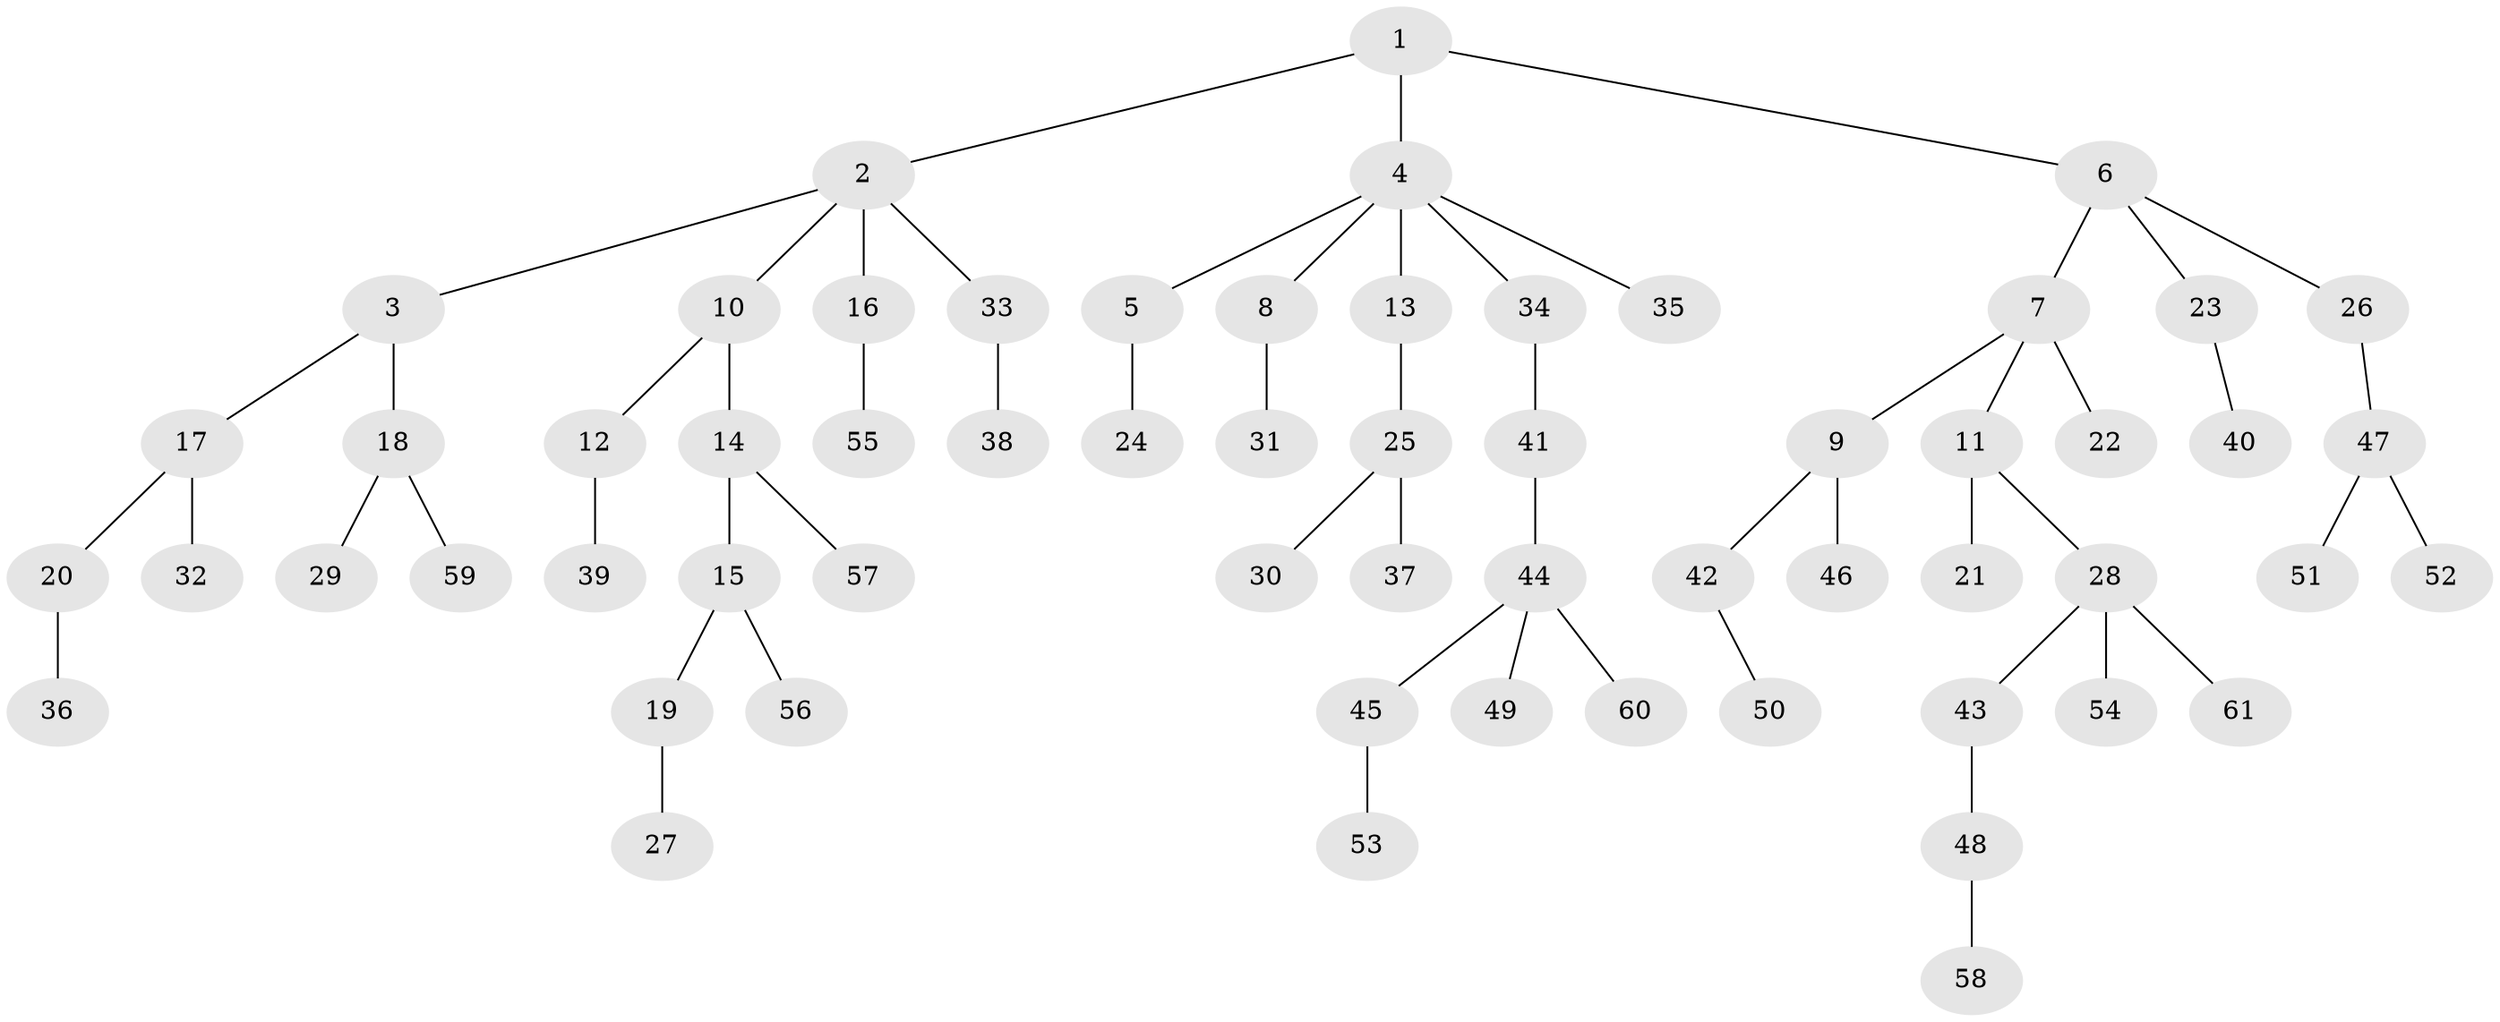 // coarse degree distribution, {3: 0.16216216216216217, 5: 0.05405405405405406, 4: 0.02702702702702703, 2: 0.32432432432432434, 1: 0.43243243243243246}
// Generated by graph-tools (version 1.1) at 2025/37/03/04/25 23:37:29]
// undirected, 61 vertices, 60 edges
graph export_dot {
  node [color=gray90,style=filled];
  1;
  2;
  3;
  4;
  5;
  6;
  7;
  8;
  9;
  10;
  11;
  12;
  13;
  14;
  15;
  16;
  17;
  18;
  19;
  20;
  21;
  22;
  23;
  24;
  25;
  26;
  27;
  28;
  29;
  30;
  31;
  32;
  33;
  34;
  35;
  36;
  37;
  38;
  39;
  40;
  41;
  42;
  43;
  44;
  45;
  46;
  47;
  48;
  49;
  50;
  51;
  52;
  53;
  54;
  55;
  56;
  57;
  58;
  59;
  60;
  61;
  1 -- 2;
  1 -- 4;
  1 -- 6;
  2 -- 3;
  2 -- 10;
  2 -- 16;
  2 -- 33;
  3 -- 17;
  3 -- 18;
  4 -- 5;
  4 -- 8;
  4 -- 13;
  4 -- 34;
  4 -- 35;
  5 -- 24;
  6 -- 7;
  6 -- 23;
  6 -- 26;
  7 -- 9;
  7 -- 11;
  7 -- 22;
  8 -- 31;
  9 -- 42;
  9 -- 46;
  10 -- 12;
  10 -- 14;
  11 -- 21;
  11 -- 28;
  12 -- 39;
  13 -- 25;
  14 -- 15;
  14 -- 57;
  15 -- 19;
  15 -- 56;
  16 -- 55;
  17 -- 20;
  17 -- 32;
  18 -- 29;
  18 -- 59;
  19 -- 27;
  20 -- 36;
  23 -- 40;
  25 -- 30;
  25 -- 37;
  26 -- 47;
  28 -- 43;
  28 -- 54;
  28 -- 61;
  33 -- 38;
  34 -- 41;
  41 -- 44;
  42 -- 50;
  43 -- 48;
  44 -- 45;
  44 -- 49;
  44 -- 60;
  45 -- 53;
  47 -- 51;
  47 -- 52;
  48 -- 58;
}

